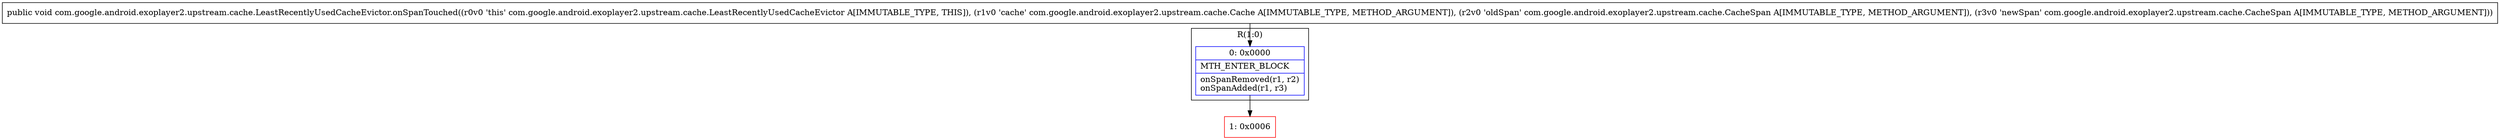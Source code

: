 digraph "CFG forcom.google.android.exoplayer2.upstream.cache.LeastRecentlyUsedCacheEvictor.onSpanTouched(Lcom\/google\/android\/exoplayer2\/upstream\/cache\/Cache;Lcom\/google\/android\/exoplayer2\/upstream\/cache\/CacheSpan;Lcom\/google\/android\/exoplayer2\/upstream\/cache\/CacheSpan;)V" {
subgraph cluster_Region_1156116305 {
label = "R(1:0)";
node [shape=record,color=blue];
Node_0 [shape=record,label="{0\:\ 0x0000|MTH_ENTER_BLOCK\l|onSpanRemoved(r1, r2)\lonSpanAdded(r1, r3)\l}"];
}
Node_1 [shape=record,color=red,label="{1\:\ 0x0006}"];
MethodNode[shape=record,label="{public void com.google.android.exoplayer2.upstream.cache.LeastRecentlyUsedCacheEvictor.onSpanTouched((r0v0 'this' com.google.android.exoplayer2.upstream.cache.LeastRecentlyUsedCacheEvictor A[IMMUTABLE_TYPE, THIS]), (r1v0 'cache' com.google.android.exoplayer2.upstream.cache.Cache A[IMMUTABLE_TYPE, METHOD_ARGUMENT]), (r2v0 'oldSpan' com.google.android.exoplayer2.upstream.cache.CacheSpan A[IMMUTABLE_TYPE, METHOD_ARGUMENT]), (r3v0 'newSpan' com.google.android.exoplayer2.upstream.cache.CacheSpan A[IMMUTABLE_TYPE, METHOD_ARGUMENT])) }"];
MethodNode -> Node_0;
Node_0 -> Node_1;
}

